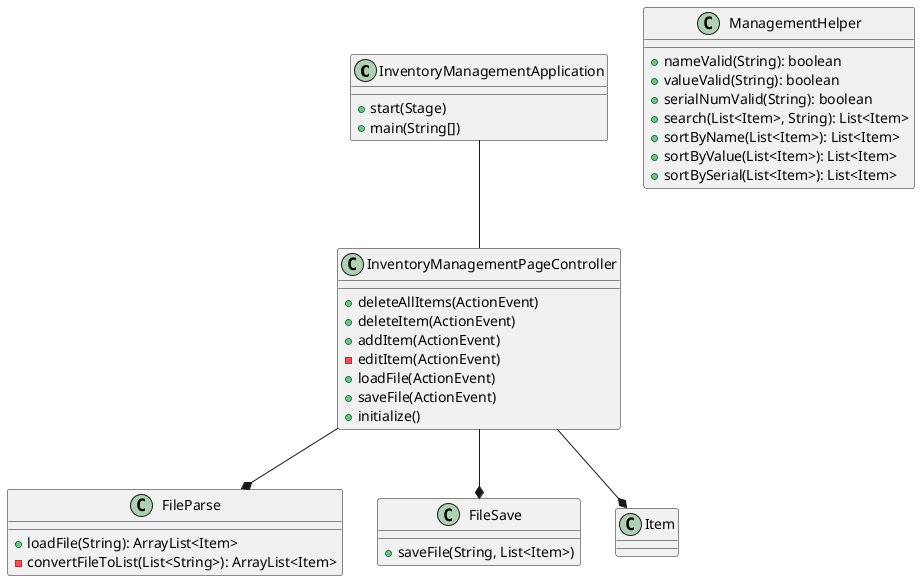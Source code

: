 @startuml

class InventoryManagementApplication
{
    +start(Stage)
    +main(String[])
    'calls launch() which calls start
    'shows the stage
}

class InventoryManagementPageController
{
    +deleteAllItems(ActionEvent)
    +deleteItem(ActionEvent)
    +addItem(ActionEvent)
    -editItem(ActionEvent)
    +loadFile(ActionEvent)
    +saveFile(ActionEvent)
    +initialize()
}

class ManagementHelper
{
    +nameValid(String): boolean
    +valueValid(String): boolean
    +serialNumValid(String): boolean
    +search(List<Item>, String): List<Item>
    +sortByName(List<Item>): List<Item>
    +sortByValue(List<Item>): List<Item>
    +sortBySerial(List<Item>): List<Item>
}

class FileParse
{
    +loadFile(String): ArrayList<Item>
    -convertFileToList(List<String>): ArrayList<Item>
}

class FileSave
{
    +saveFile(String, List<Item>)
}

InventoryManagementApplication -- InventoryManagementPageController
InventoryManagementPageController --* Item
InventoryManagementPageController --* FileSave
InventoryManagementPageController --* FileParse

@enduml
